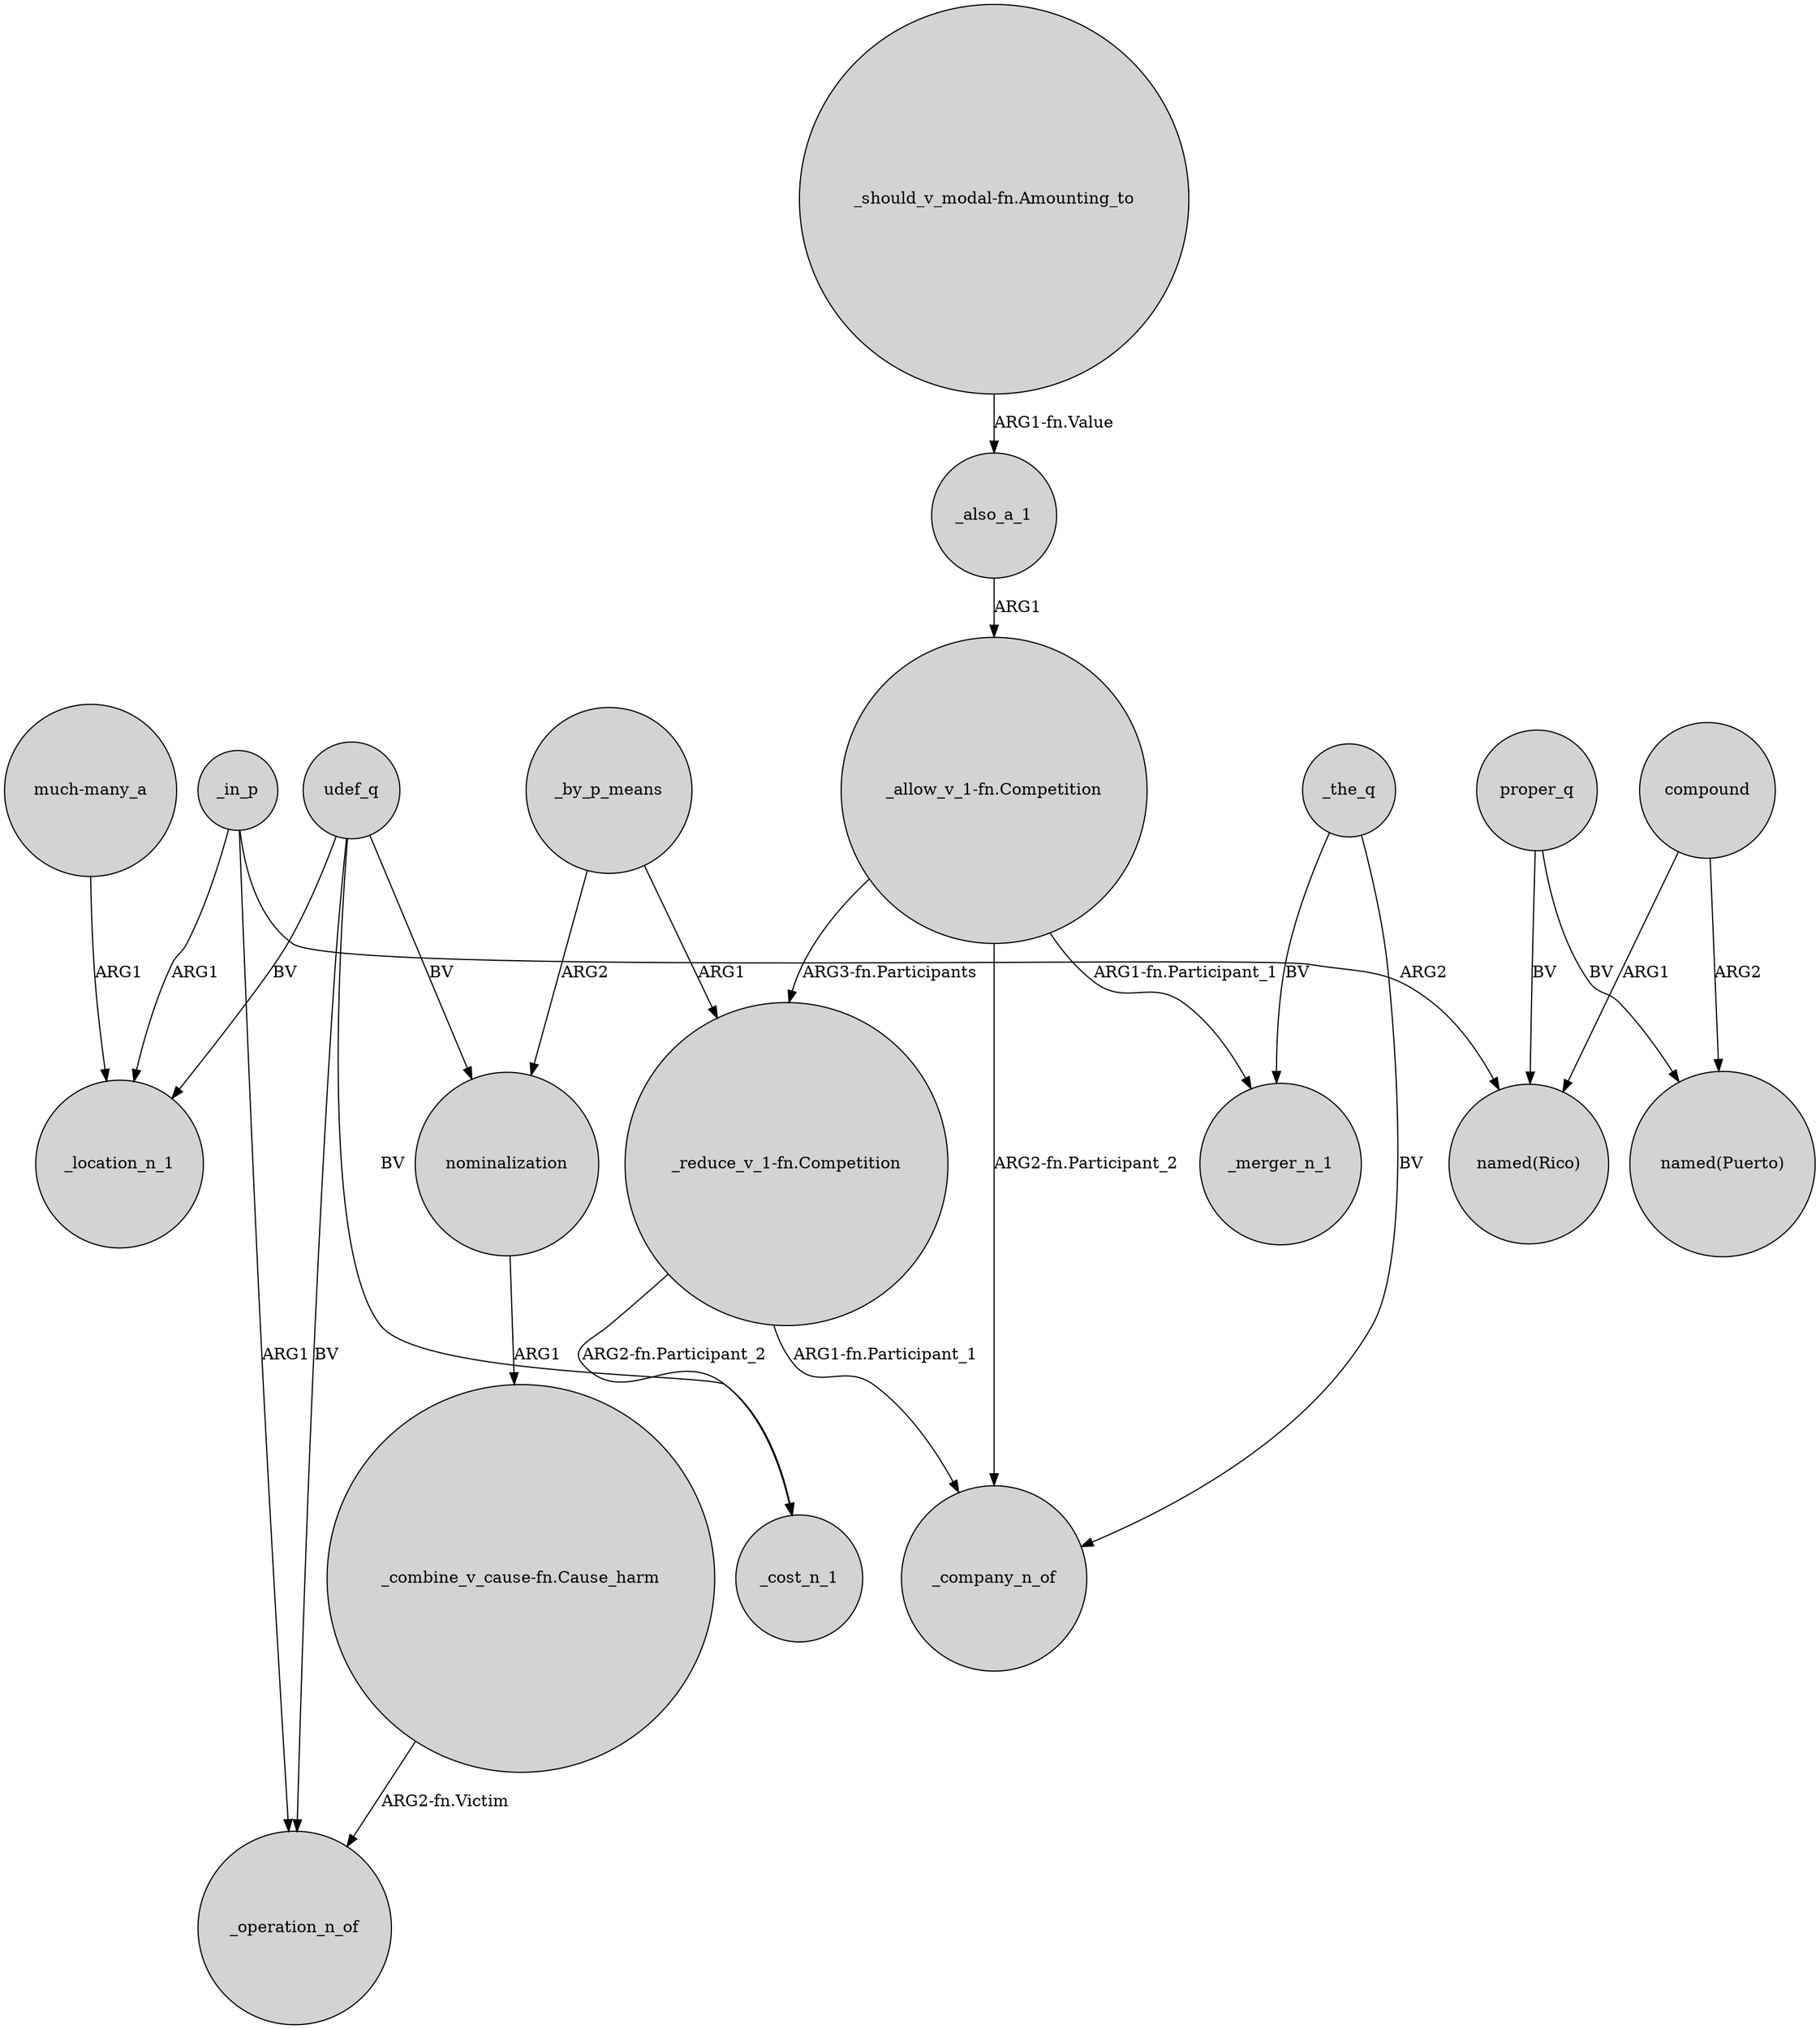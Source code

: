 digraph {
	node [shape=circle style=filled]
	_in_p -> _location_n_1 [label=ARG1]
	_the_q -> _merger_n_1 [label=BV]
	udef_q -> _location_n_1 [label=BV]
	proper_q -> "named(Puerto)" [label=BV]
	udef_q -> nominalization [label=BV]
	"_should_v_modal-fn.Amounting_to" -> _also_a_1 [label="ARG1-fn.Value"]
	"much-many_a" -> _location_n_1 [label=ARG1]
	_by_p_means -> "_reduce_v_1-fn.Competition" [label=ARG1]
	"_allow_v_1-fn.Competition" -> _merger_n_1 [label="ARG1-fn.Participant_1"]
	udef_q -> _operation_n_of [label=BV]
	_by_p_means -> nominalization [label=ARG2]
	compound -> "named(Puerto)" [label=ARG2]
	"_allow_v_1-fn.Competition" -> "_reduce_v_1-fn.Competition" [label="ARG3-fn.Participants"]
	"_reduce_v_1-fn.Competition" -> _company_n_of [label="ARG1-fn.Participant_1"]
	_in_p -> _operation_n_of [label=ARG1]
	"_combine_v_cause-fn.Cause_harm" -> _operation_n_of [label="ARG2-fn.Victim"]
	"_reduce_v_1-fn.Competition" -> _cost_n_1 [label="ARG2-fn.Participant_2"]
	"_allow_v_1-fn.Competition" -> _company_n_of [label="ARG2-fn.Participant_2"]
	nominalization -> "_combine_v_cause-fn.Cause_harm" [label=ARG1]
	_also_a_1 -> "_allow_v_1-fn.Competition" [label=ARG1]
	proper_q -> "named(Rico)" [label=BV]
	_in_p -> "named(Rico)" [label=ARG2]
	_the_q -> _company_n_of [label=BV]
	compound -> "named(Rico)" [label=ARG1]
	udef_q -> _cost_n_1 [label=BV]
}
